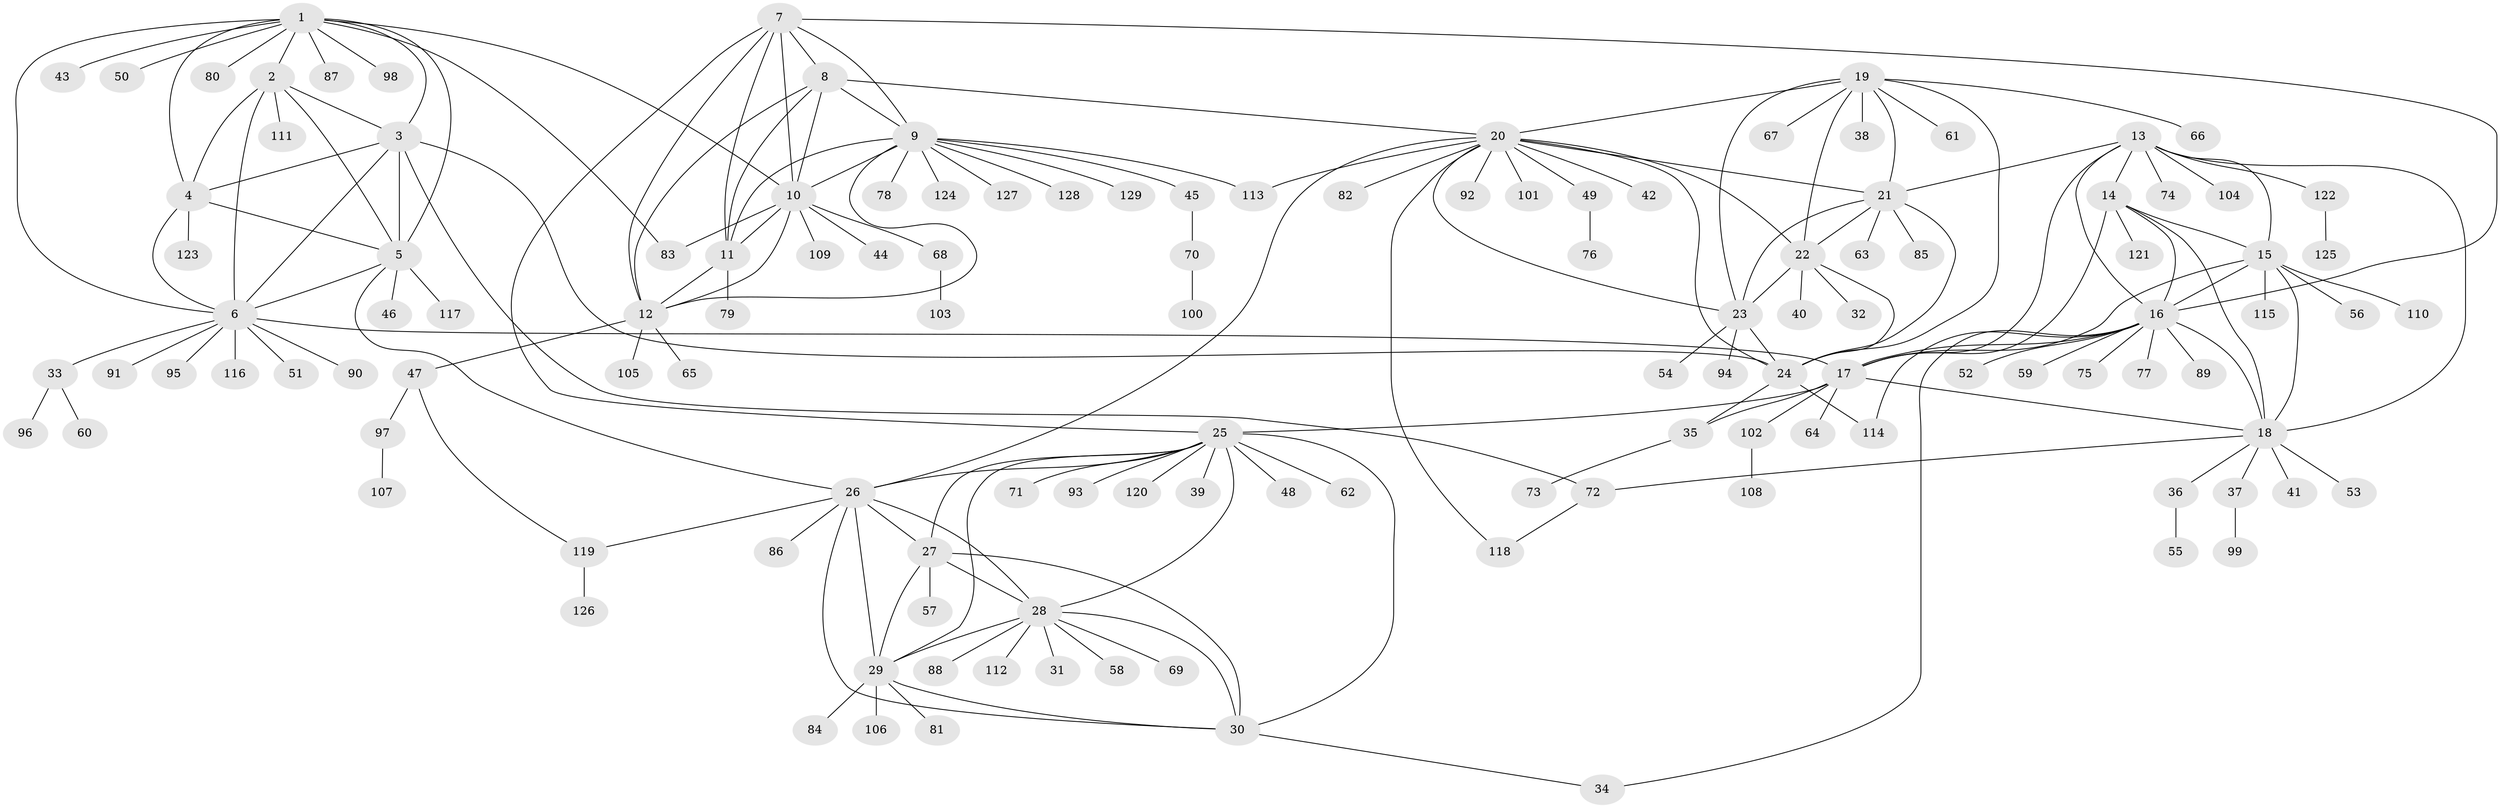 // Generated by graph-tools (version 1.1) at 2025/16/03/09/25 04:16:03]
// undirected, 129 vertices, 192 edges
graph export_dot {
graph [start="1"]
  node [color=gray90,style=filled];
  1;
  2;
  3;
  4;
  5;
  6;
  7;
  8;
  9;
  10;
  11;
  12;
  13;
  14;
  15;
  16;
  17;
  18;
  19;
  20;
  21;
  22;
  23;
  24;
  25;
  26;
  27;
  28;
  29;
  30;
  31;
  32;
  33;
  34;
  35;
  36;
  37;
  38;
  39;
  40;
  41;
  42;
  43;
  44;
  45;
  46;
  47;
  48;
  49;
  50;
  51;
  52;
  53;
  54;
  55;
  56;
  57;
  58;
  59;
  60;
  61;
  62;
  63;
  64;
  65;
  66;
  67;
  68;
  69;
  70;
  71;
  72;
  73;
  74;
  75;
  76;
  77;
  78;
  79;
  80;
  81;
  82;
  83;
  84;
  85;
  86;
  87;
  88;
  89;
  90;
  91;
  92;
  93;
  94;
  95;
  96;
  97;
  98;
  99;
  100;
  101;
  102;
  103;
  104;
  105;
  106;
  107;
  108;
  109;
  110;
  111;
  112;
  113;
  114;
  115;
  116;
  117;
  118;
  119;
  120;
  121;
  122;
  123;
  124;
  125;
  126;
  127;
  128;
  129;
  1 -- 2;
  1 -- 3;
  1 -- 4;
  1 -- 5;
  1 -- 6;
  1 -- 10;
  1 -- 43;
  1 -- 50;
  1 -- 80;
  1 -- 83;
  1 -- 87;
  1 -- 98;
  2 -- 3;
  2 -- 4;
  2 -- 5;
  2 -- 6;
  2 -- 111;
  3 -- 4;
  3 -- 5;
  3 -- 6;
  3 -- 24;
  3 -- 72;
  4 -- 5;
  4 -- 6;
  4 -- 123;
  5 -- 6;
  5 -- 26;
  5 -- 46;
  5 -- 117;
  6 -- 17;
  6 -- 33;
  6 -- 51;
  6 -- 90;
  6 -- 91;
  6 -- 95;
  6 -- 116;
  7 -- 8;
  7 -- 9;
  7 -- 10;
  7 -- 11;
  7 -- 12;
  7 -- 16;
  7 -- 25;
  8 -- 9;
  8 -- 10;
  8 -- 11;
  8 -- 12;
  8 -- 20;
  9 -- 10;
  9 -- 11;
  9 -- 12;
  9 -- 45;
  9 -- 78;
  9 -- 113;
  9 -- 124;
  9 -- 127;
  9 -- 128;
  9 -- 129;
  10 -- 11;
  10 -- 12;
  10 -- 44;
  10 -- 68;
  10 -- 83;
  10 -- 109;
  11 -- 12;
  11 -- 79;
  12 -- 47;
  12 -- 65;
  12 -- 105;
  13 -- 14;
  13 -- 15;
  13 -- 16;
  13 -- 17;
  13 -- 18;
  13 -- 21;
  13 -- 74;
  13 -- 104;
  13 -- 122;
  14 -- 15;
  14 -- 16;
  14 -- 17;
  14 -- 18;
  14 -- 121;
  15 -- 16;
  15 -- 17;
  15 -- 18;
  15 -- 56;
  15 -- 110;
  15 -- 115;
  16 -- 17;
  16 -- 18;
  16 -- 34;
  16 -- 52;
  16 -- 59;
  16 -- 75;
  16 -- 77;
  16 -- 89;
  16 -- 114;
  17 -- 18;
  17 -- 25;
  17 -- 35;
  17 -- 64;
  17 -- 102;
  18 -- 36;
  18 -- 37;
  18 -- 41;
  18 -- 53;
  18 -- 72;
  19 -- 20;
  19 -- 21;
  19 -- 22;
  19 -- 23;
  19 -- 24;
  19 -- 38;
  19 -- 61;
  19 -- 66;
  19 -- 67;
  20 -- 21;
  20 -- 22;
  20 -- 23;
  20 -- 24;
  20 -- 26;
  20 -- 42;
  20 -- 49;
  20 -- 82;
  20 -- 92;
  20 -- 101;
  20 -- 113;
  20 -- 118;
  21 -- 22;
  21 -- 23;
  21 -- 24;
  21 -- 63;
  21 -- 85;
  22 -- 23;
  22 -- 24;
  22 -- 32;
  22 -- 40;
  23 -- 24;
  23 -- 54;
  23 -- 94;
  24 -- 35;
  24 -- 114;
  25 -- 26;
  25 -- 27;
  25 -- 28;
  25 -- 29;
  25 -- 30;
  25 -- 39;
  25 -- 48;
  25 -- 62;
  25 -- 71;
  25 -- 93;
  25 -- 120;
  26 -- 27;
  26 -- 28;
  26 -- 29;
  26 -- 30;
  26 -- 86;
  26 -- 119;
  27 -- 28;
  27 -- 29;
  27 -- 30;
  27 -- 57;
  28 -- 29;
  28 -- 30;
  28 -- 31;
  28 -- 58;
  28 -- 69;
  28 -- 88;
  28 -- 112;
  29 -- 30;
  29 -- 81;
  29 -- 84;
  29 -- 106;
  30 -- 34;
  33 -- 60;
  33 -- 96;
  35 -- 73;
  36 -- 55;
  37 -- 99;
  45 -- 70;
  47 -- 97;
  47 -- 119;
  49 -- 76;
  68 -- 103;
  70 -- 100;
  72 -- 118;
  97 -- 107;
  102 -- 108;
  119 -- 126;
  122 -- 125;
}
